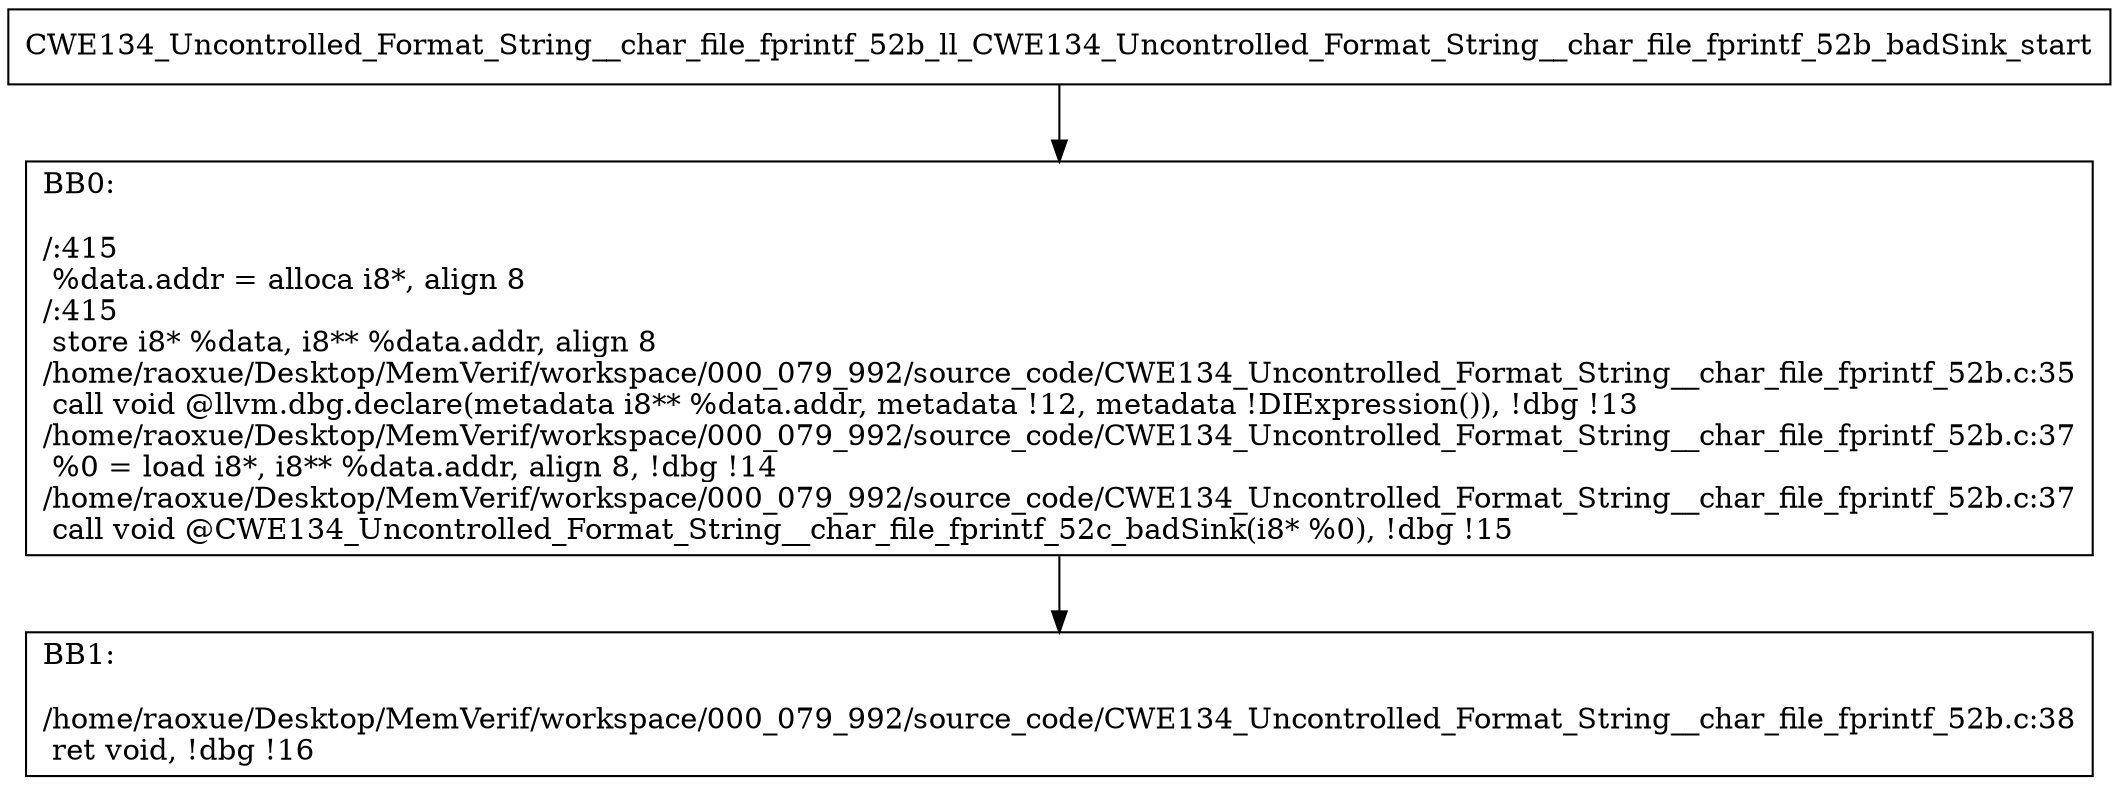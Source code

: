 digraph "CFG for'CWE134_Uncontrolled_Format_String__char_file_fprintf_52b_ll_CWE134_Uncontrolled_Format_String__char_file_fprintf_52b_badSink' function" {
	BBCWE134_Uncontrolled_Format_String__char_file_fprintf_52b_ll_CWE134_Uncontrolled_Format_String__char_file_fprintf_52b_badSink_start[shape=record,label="{CWE134_Uncontrolled_Format_String__char_file_fprintf_52b_ll_CWE134_Uncontrolled_Format_String__char_file_fprintf_52b_badSink_start}"];
	BBCWE134_Uncontrolled_Format_String__char_file_fprintf_52b_ll_CWE134_Uncontrolled_Format_String__char_file_fprintf_52b_badSink_start-> CWE134_Uncontrolled_Format_String__char_file_fprintf_52b_ll_CWE134_Uncontrolled_Format_String__char_file_fprintf_52b_badSinkBB0;
	CWE134_Uncontrolled_Format_String__char_file_fprintf_52b_ll_CWE134_Uncontrolled_Format_String__char_file_fprintf_52b_badSinkBB0 [shape=record, label="{BB0:\l\l/:415\l
  %data.addr = alloca i8*, align 8\l
/:415\l
  store i8* %data, i8** %data.addr, align 8\l
/home/raoxue/Desktop/MemVerif/workspace/000_079_992/source_code/CWE134_Uncontrolled_Format_String__char_file_fprintf_52b.c:35\l
  call void @llvm.dbg.declare(metadata i8** %data.addr, metadata !12, metadata !DIExpression()), !dbg !13\l
/home/raoxue/Desktop/MemVerif/workspace/000_079_992/source_code/CWE134_Uncontrolled_Format_String__char_file_fprintf_52b.c:37\l
  %0 = load i8*, i8** %data.addr, align 8, !dbg !14\l
/home/raoxue/Desktop/MemVerif/workspace/000_079_992/source_code/CWE134_Uncontrolled_Format_String__char_file_fprintf_52b.c:37\l
  call void @CWE134_Uncontrolled_Format_String__char_file_fprintf_52c_badSink(i8* %0), !dbg !15\l
}"];
	CWE134_Uncontrolled_Format_String__char_file_fprintf_52b_ll_CWE134_Uncontrolled_Format_String__char_file_fprintf_52b_badSinkBB0-> CWE134_Uncontrolled_Format_String__char_file_fprintf_52b_ll_CWE134_Uncontrolled_Format_String__char_file_fprintf_52b_badSinkBB1;
	CWE134_Uncontrolled_Format_String__char_file_fprintf_52b_ll_CWE134_Uncontrolled_Format_String__char_file_fprintf_52b_badSinkBB1 [shape=record, label="{BB1:\l\l/home/raoxue/Desktop/MemVerif/workspace/000_079_992/source_code/CWE134_Uncontrolled_Format_String__char_file_fprintf_52b.c:38\l
  ret void, !dbg !16\l
}"];
}
